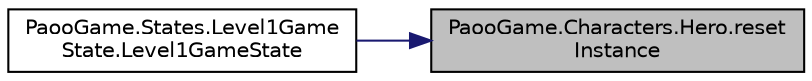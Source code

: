 digraph "PaooGame.Characters.Hero.resetInstance"
{
 // LATEX_PDF_SIZE
  edge [fontname="Helvetica",fontsize="10",labelfontname="Helvetica",labelfontsize="10"];
  node [fontname="Helvetica",fontsize="10",shape=record];
  rankdir="RL";
  Node1 [label="PaooGame.Characters.Hero.reset\lInstance",height=0.2,width=0.4,color="black", fillcolor="grey75", style="filled", fontcolor="black",tooltip="Pentru a reseta pisica cand incep un joc nou la nivelul 1."];
  Node1 -> Node2 [dir="back",color="midnightblue",fontsize="10",style="solid",fontname="Helvetica"];
  Node2 [label="PaooGame.States.Level1Game\lState.Level1GameState",height=0.2,width=0.4,color="black", fillcolor="white", style="filled",URL="$class_paoo_game_1_1_states_1_1_level1_game_state.html#af73a7eb16cc96367899ebe0e22282226",tooltip="Constructorul clasei."];
}
